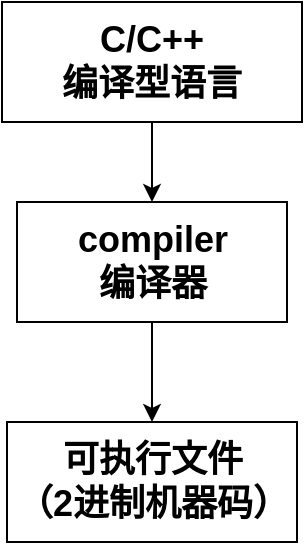 <mxfile version="21.1.8" type="github">
  <diagram name="第 1 页" id="hyaVMUEm3G7n4ij23Q75">
    <mxGraphModel dx="1674" dy="764" grid="1" gridSize="10" guides="1" tooltips="1" connect="1" arrows="1" fold="1" page="1" pageScale="1" pageWidth="827" pageHeight="1169" math="0" shadow="0">
      <root>
        <mxCell id="0" />
        <mxCell id="1" parent="0" />
        <mxCell id="HN0UdaaIFjvMUCXcc_qg-5" style="edgeStyle=orthogonalEdgeStyle;rounded=0;orthogonalLoop=1;jettySize=auto;html=1;" edge="1" parent="1" source="HN0UdaaIFjvMUCXcc_qg-3" target="HN0UdaaIFjvMUCXcc_qg-4">
          <mxGeometry relative="1" as="geometry" />
        </mxCell>
        <mxCell id="HN0UdaaIFjvMUCXcc_qg-3" value="&lt;font style=&quot;font-size: 18px;&quot;&gt;&lt;b&gt;C/C++&lt;br style=&quot;border-color: var(--border-color);&quot;&gt;编译型语言&lt;/b&gt;&lt;/font&gt;" style="rounded=0;whiteSpace=wrap;html=1;" vertex="1" parent="1">
          <mxGeometry x="160" y="150" width="150" height="60" as="geometry" />
        </mxCell>
        <mxCell id="HN0UdaaIFjvMUCXcc_qg-7" style="edgeStyle=orthogonalEdgeStyle;rounded=0;orthogonalLoop=1;jettySize=auto;html=1;" edge="1" parent="1" source="HN0UdaaIFjvMUCXcc_qg-4" target="HN0UdaaIFjvMUCXcc_qg-6">
          <mxGeometry relative="1" as="geometry" />
        </mxCell>
        <mxCell id="HN0UdaaIFjvMUCXcc_qg-4" value="&lt;font style=&quot;font-size: 18px;&quot;&gt;&lt;b&gt;compiler&lt;br&gt;编译器&lt;/b&gt;&lt;/font&gt;" style="rounded=0;whiteSpace=wrap;html=1;" vertex="1" parent="1">
          <mxGeometry x="167.5" y="250" width="135" height="60" as="geometry" />
        </mxCell>
        <mxCell id="HN0UdaaIFjvMUCXcc_qg-6" value="&lt;font style=&quot;font-size: 18px;&quot;&gt;&lt;b&gt;可执行文件&lt;br&gt;（2进制机器码）&lt;/b&gt;&lt;/font&gt;" style="rounded=0;whiteSpace=wrap;html=1;" vertex="1" parent="1">
          <mxGeometry x="162.5" y="360" width="145" height="60" as="geometry" />
        </mxCell>
      </root>
    </mxGraphModel>
  </diagram>
</mxfile>
